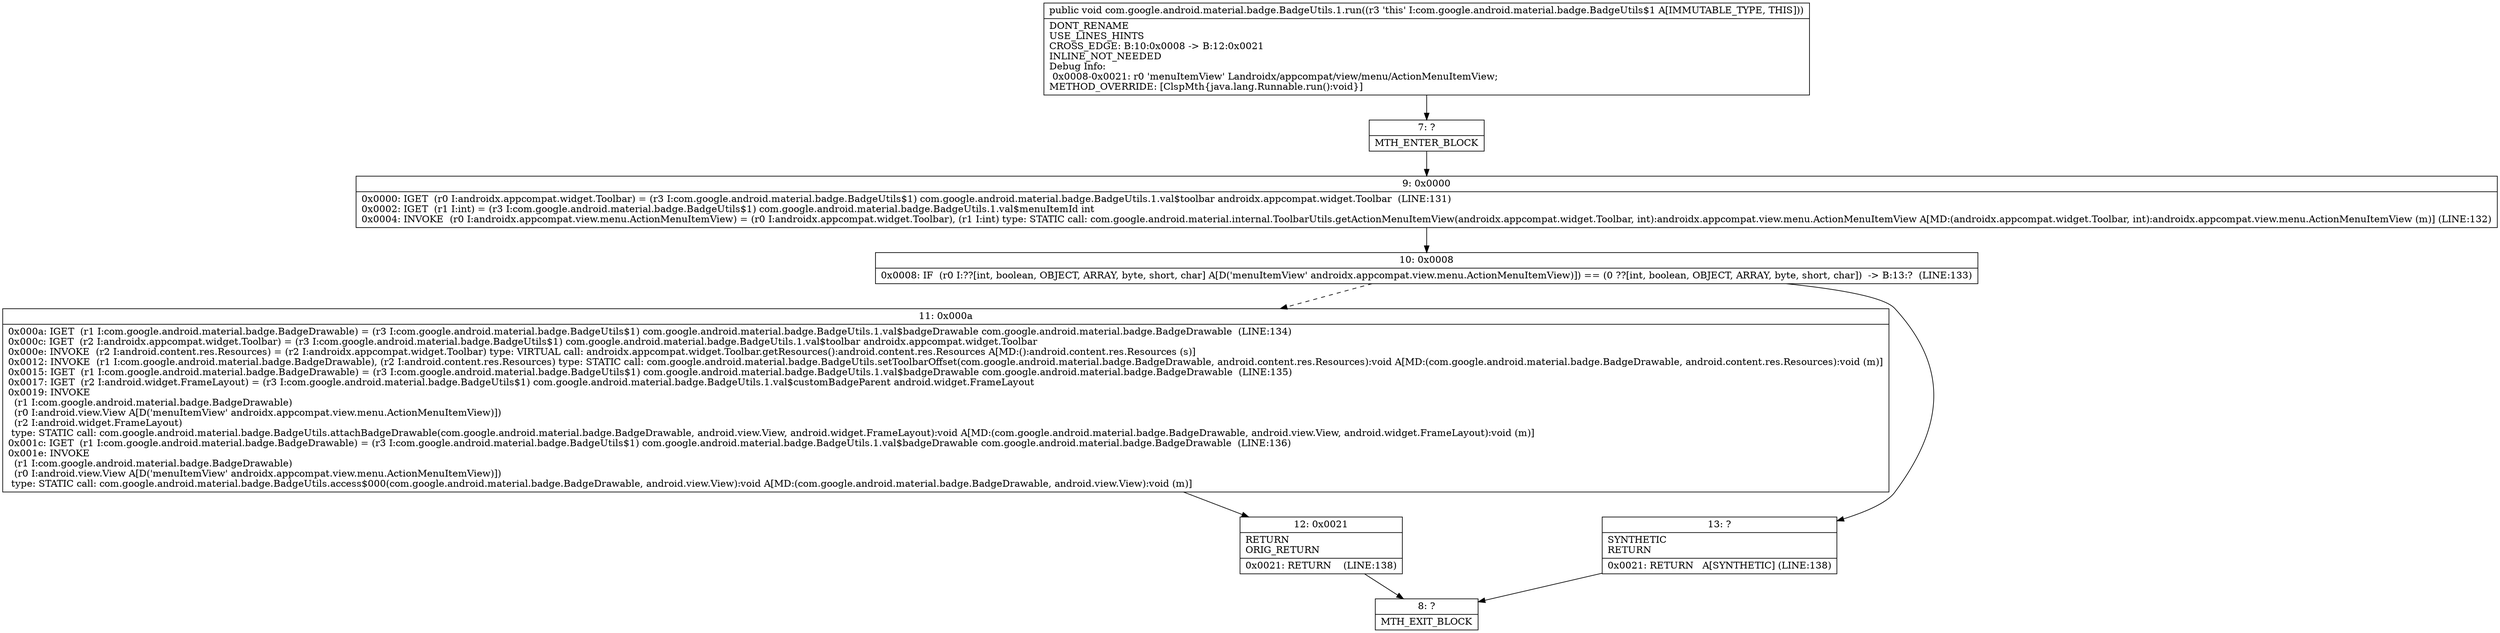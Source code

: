 digraph "CFG forcom.google.android.material.badge.BadgeUtils.1.run()V" {
Node_7 [shape=record,label="{7\:\ ?|MTH_ENTER_BLOCK\l}"];
Node_9 [shape=record,label="{9\:\ 0x0000|0x0000: IGET  (r0 I:androidx.appcompat.widget.Toolbar) = (r3 I:com.google.android.material.badge.BadgeUtils$1) com.google.android.material.badge.BadgeUtils.1.val$toolbar androidx.appcompat.widget.Toolbar  (LINE:131)\l0x0002: IGET  (r1 I:int) = (r3 I:com.google.android.material.badge.BadgeUtils$1) com.google.android.material.badge.BadgeUtils.1.val$menuItemId int \l0x0004: INVOKE  (r0 I:androidx.appcompat.view.menu.ActionMenuItemView) = (r0 I:androidx.appcompat.widget.Toolbar), (r1 I:int) type: STATIC call: com.google.android.material.internal.ToolbarUtils.getActionMenuItemView(androidx.appcompat.widget.Toolbar, int):androidx.appcompat.view.menu.ActionMenuItemView A[MD:(androidx.appcompat.widget.Toolbar, int):androidx.appcompat.view.menu.ActionMenuItemView (m)] (LINE:132)\l}"];
Node_10 [shape=record,label="{10\:\ 0x0008|0x0008: IF  (r0 I:??[int, boolean, OBJECT, ARRAY, byte, short, char] A[D('menuItemView' androidx.appcompat.view.menu.ActionMenuItemView)]) == (0 ??[int, boolean, OBJECT, ARRAY, byte, short, char])  \-\> B:13:?  (LINE:133)\l}"];
Node_11 [shape=record,label="{11\:\ 0x000a|0x000a: IGET  (r1 I:com.google.android.material.badge.BadgeDrawable) = (r3 I:com.google.android.material.badge.BadgeUtils$1) com.google.android.material.badge.BadgeUtils.1.val$badgeDrawable com.google.android.material.badge.BadgeDrawable  (LINE:134)\l0x000c: IGET  (r2 I:androidx.appcompat.widget.Toolbar) = (r3 I:com.google.android.material.badge.BadgeUtils$1) com.google.android.material.badge.BadgeUtils.1.val$toolbar androidx.appcompat.widget.Toolbar \l0x000e: INVOKE  (r2 I:android.content.res.Resources) = (r2 I:androidx.appcompat.widget.Toolbar) type: VIRTUAL call: androidx.appcompat.widget.Toolbar.getResources():android.content.res.Resources A[MD:():android.content.res.Resources (s)]\l0x0012: INVOKE  (r1 I:com.google.android.material.badge.BadgeDrawable), (r2 I:android.content.res.Resources) type: STATIC call: com.google.android.material.badge.BadgeUtils.setToolbarOffset(com.google.android.material.badge.BadgeDrawable, android.content.res.Resources):void A[MD:(com.google.android.material.badge.BadgeDrawable, android.content.res.Resources):void (m)]\l0x0015: IGET  (r1 I:com.google.android.material.badge.BadgeDrawable) = (r3 I:com.google.android.material.badge.BadgeUtils$1) com.google.android.material.badge.BadgeUtils.1.val$badgeDrawable com.google.android.material.badge.BadgeDrawable  (LINE:135)\l0x0017: IGET  (r2 I:android.widget.FrameLayout) = (r3 I:com.google.android.material.badge.BadgeUtils$1) com.google.android.material.badge.BadgeUtils.1.val$customBadgeParent android.widget.FrameLayout \l0x0019: INVOKE  \l  (r1 I:com.google.android.material.badge.BadgeDrawable)\l  (r0 I:android.view.View A[D('menuItemView' androidx.appcompat.view.menu.ActionMenuItemView)])\l  (r2 I:android.widget.FrameLayout)\l type: STATIC call: com.google.android.material.badge.BadgeUtils.attachBadgeDrawable(com.google.android.material.badge.BadgeDrawable, android.view.View, android.widget.FrameLayout):void A[MD:(com.google.android.material.badge.BadgeDrawable, android.view.View, android.widget.FrameLayout):void (m)]\l0x001c: IGET  (r1 I:com.google.android.material.badge.BadgeDrawable) = (r3 I:com.google.android.material.badge.BadgeUtils$1) com.google.android.material.badge.BadgeUtils.1.val$badgeDrawable com.google.android.material.badge.BadgeDrawable  (LINE:136)\l0x001e: INVOKE  \l  (r1 I:com.google.android.material.badge.BadgeDrawable)\l  (r0 I:android.view.View A[D('menuItemView' androidx.appcompat.view.menu.ActionMenuItemView)])\l type: STATIC call: com.google.android.material.badge.BadgeUtils.access$000(com.google.android.material.badge.BadgeDrawable, android.view.View):void A[MD:(com.google.android.material.badge.BadgeDrawable, android.view.View):void (m)]\l}"];
Node_12 [shape=record,label="{12\:\ 0x0021|RETURN\lORIG_RETURN\l|0x0021: RETURN    (LINE:138)\l}"];
Node_8 [shape=record,label="{8\:\ ?|MTH_EXIT_BLOCK\l}"];
Node_13 [shape=record,label="{13\:\ ?|SYNTHETIC\lRETURN\l|0x0021: RETURN   A[SYNTHETIC] (LINE:138)\l}"];
MethodNode[shape=record,label="{public void com.google.android.material.badge.BadgeUtils.1.run((r3 'this' I:com.google.android.material.badge.BadgeUtils$1 A[IMMUTABLE_TYPE, THIS]))  | DONT_RENAME\lUSE_LINES_HINTS\lCROSS_EDGE: B:10:0x0008 \-\> B:12:0x0021\lINLINE_NOT_NEEDED\lDebug Info:\l  0x0008\-0x0021: r0 'menuItemView' Landroidx\/appcompat\/view\/menu\/ActionMenuItemView;\lMETHOD_OVERRIDE: [ClspMth\{java.lang.Runnable.run():void\}]\l}"];
MethodNode -> Node_7;Node_7 -> Node_9;
Node_9 -> Node_10;
Node_10 -> Node_11[style=dashed];
Node_10 -> Node_13;
Node_11 -> Node_12;
Node_12 -> Node_8;
Node_13 -> Node_8;
}

